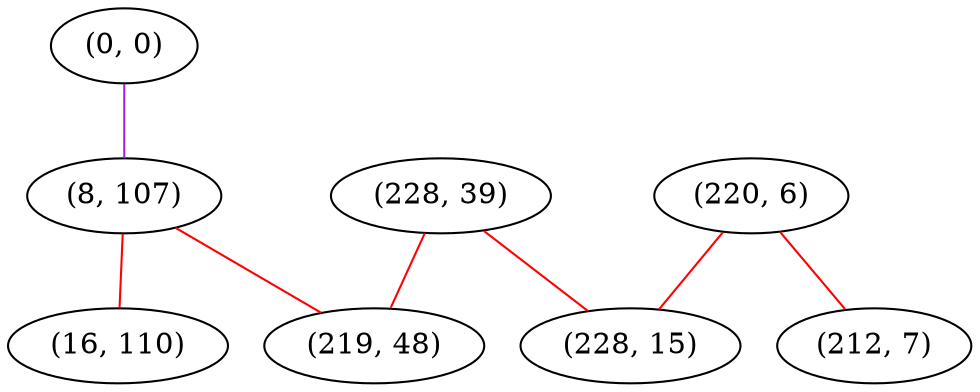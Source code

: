 graph "" {
"(228, 39)";
"(0, 0)";
"(8, 107)";
"(220, 6)";
"(219, 48)";
"(212, 7)";
"(16, 110)";
"(228, 15)";
"(228, 39)" -- "(219, 48)"  [color=red, key=0, weight=1];
"(228, 39)" -- "(228, 15)"  [color=red, key=0, weight=1];
"(0, 0)" -- "(8, 107)"  [color=purple, key=0, weight=4];
"(8, 107)" -- "(219, 48)"  [color=red, key=0, weight=1];
"(8, 107)" -- "(16, 110)"  [color=red, key=0, weight=1];
"(220, 6)" -- "(228, 15)"  [color=red, key=0, weight=1];
"(220, 6)" -- "(212, 7)"  [color=red, key=0, weight=1];
}
